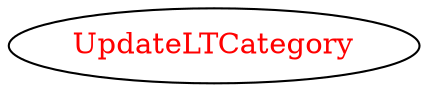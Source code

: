 digraph dependencyGraph {
 concentrate=true;
 ranksep="2.0";
 rankdir="LR"; 
 splines="ortho";
"UpdateLTCategory" [fontcolor="red"];
}